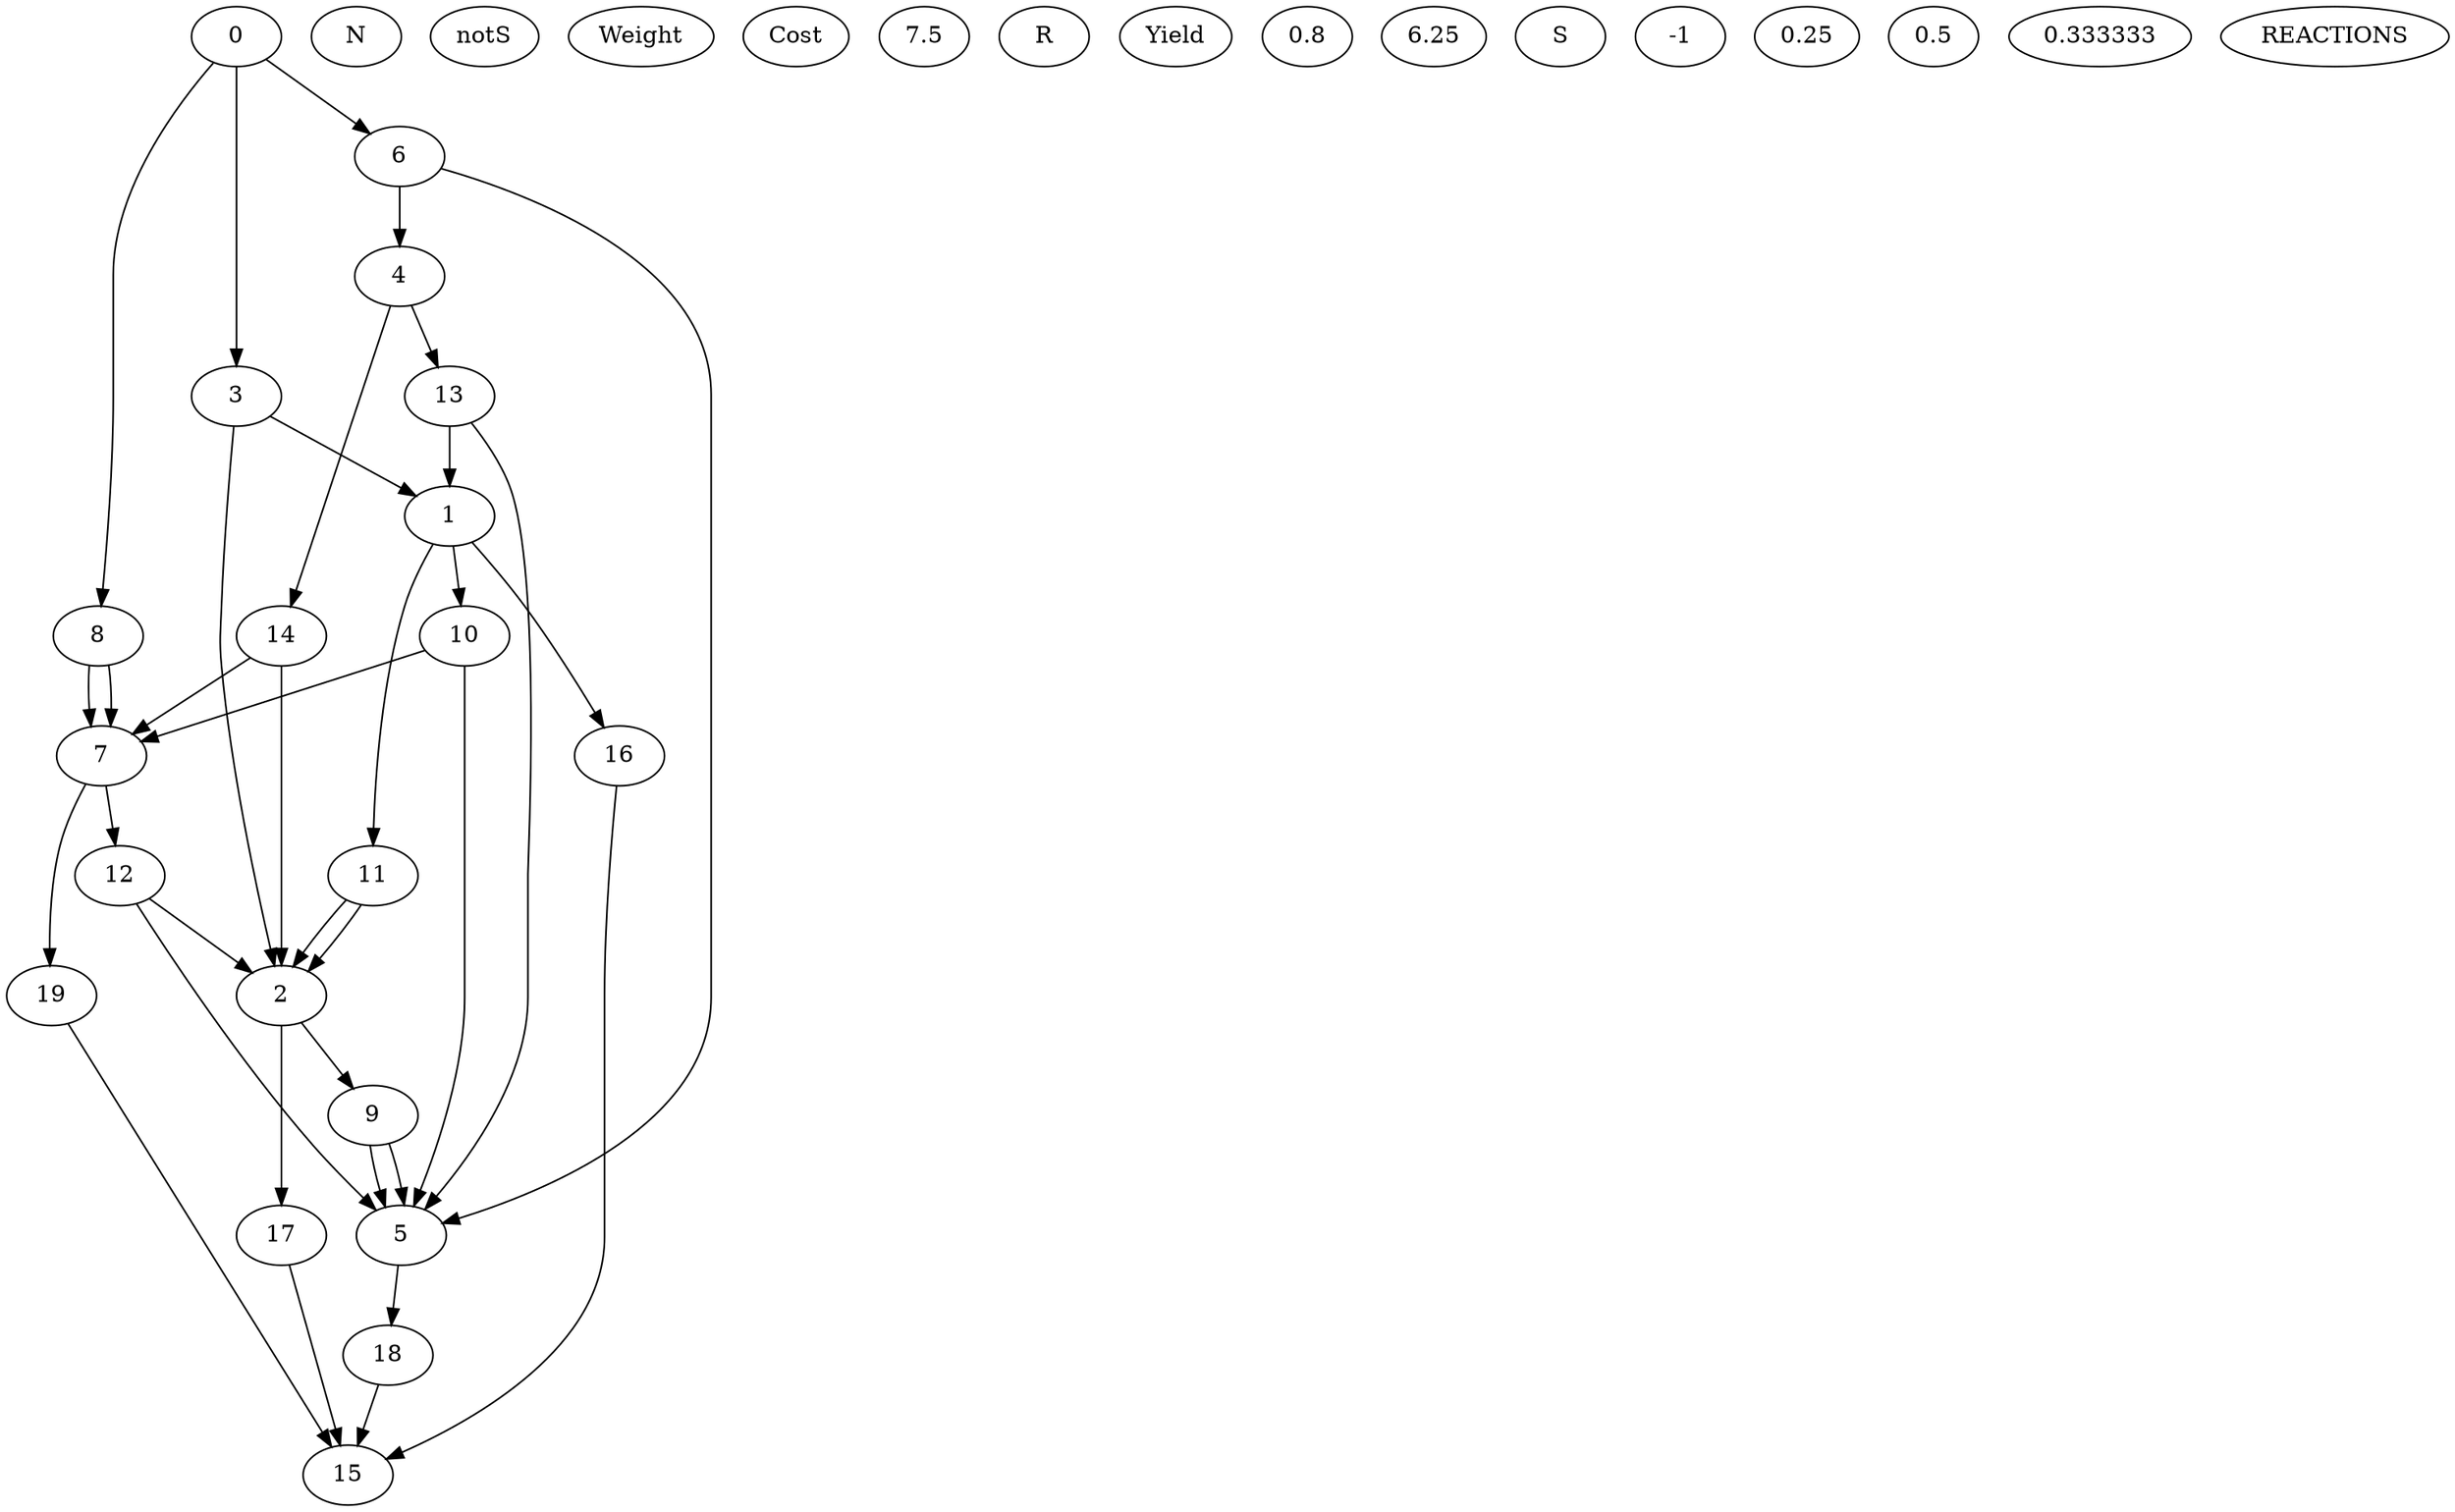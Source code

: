 digraph G {
0 N notS Weight 6 Cost 7.5 ;
1 N notS Weight 4 Cost 4 ;
2 N notS Weight 2 Cost 2 ;
3 R Yield 0.8 ;
4 N notS Weight 5 Cost 6.25 ;
5 N notS Weight 1 Cost 1 ;
6 R Yield 0.8 ;
7 N notS Weight 3 Cost 3 ;
8 R Yield 0.8 ;
9 R Yield 0.8 ;
10 R Yield 0.8 ;
11 R Yield 0.8 ;
12 R Yield 0.8 ;
13 R Yield 0.8 ;
14 R Yield 0.8 ;
15 N S Weight 1 Cost -1 ;
16 R Yield 0.25 ;
17 R Yield 0.5 ;
18 R Yield 1 ;
19 R Yield 0.333333 ;
REACTIONS
0->3 ;
3->1 ;
3->2 ;
0->6 ;
6->4 ;
6->5 ;
0->8 ;
8->7 ;
8->7 ;
2->9 ;
9->5 ;
9->5 ;
1->10 ;
10->5 ;
10->7 ;
1->11 ;
11->2 ;
11->2 ;
7->12 ;
12->2 ;
12->5 ;
4->13 ;
13->1 ;
13->5 ;
4->14 ;
14->2 ;
14->7 ;
16->15 ;
1->16 ;
17->15 ;
2->17 ;
18->15 ;
5->18 ;
19->15 ;
7->19 ;
}
